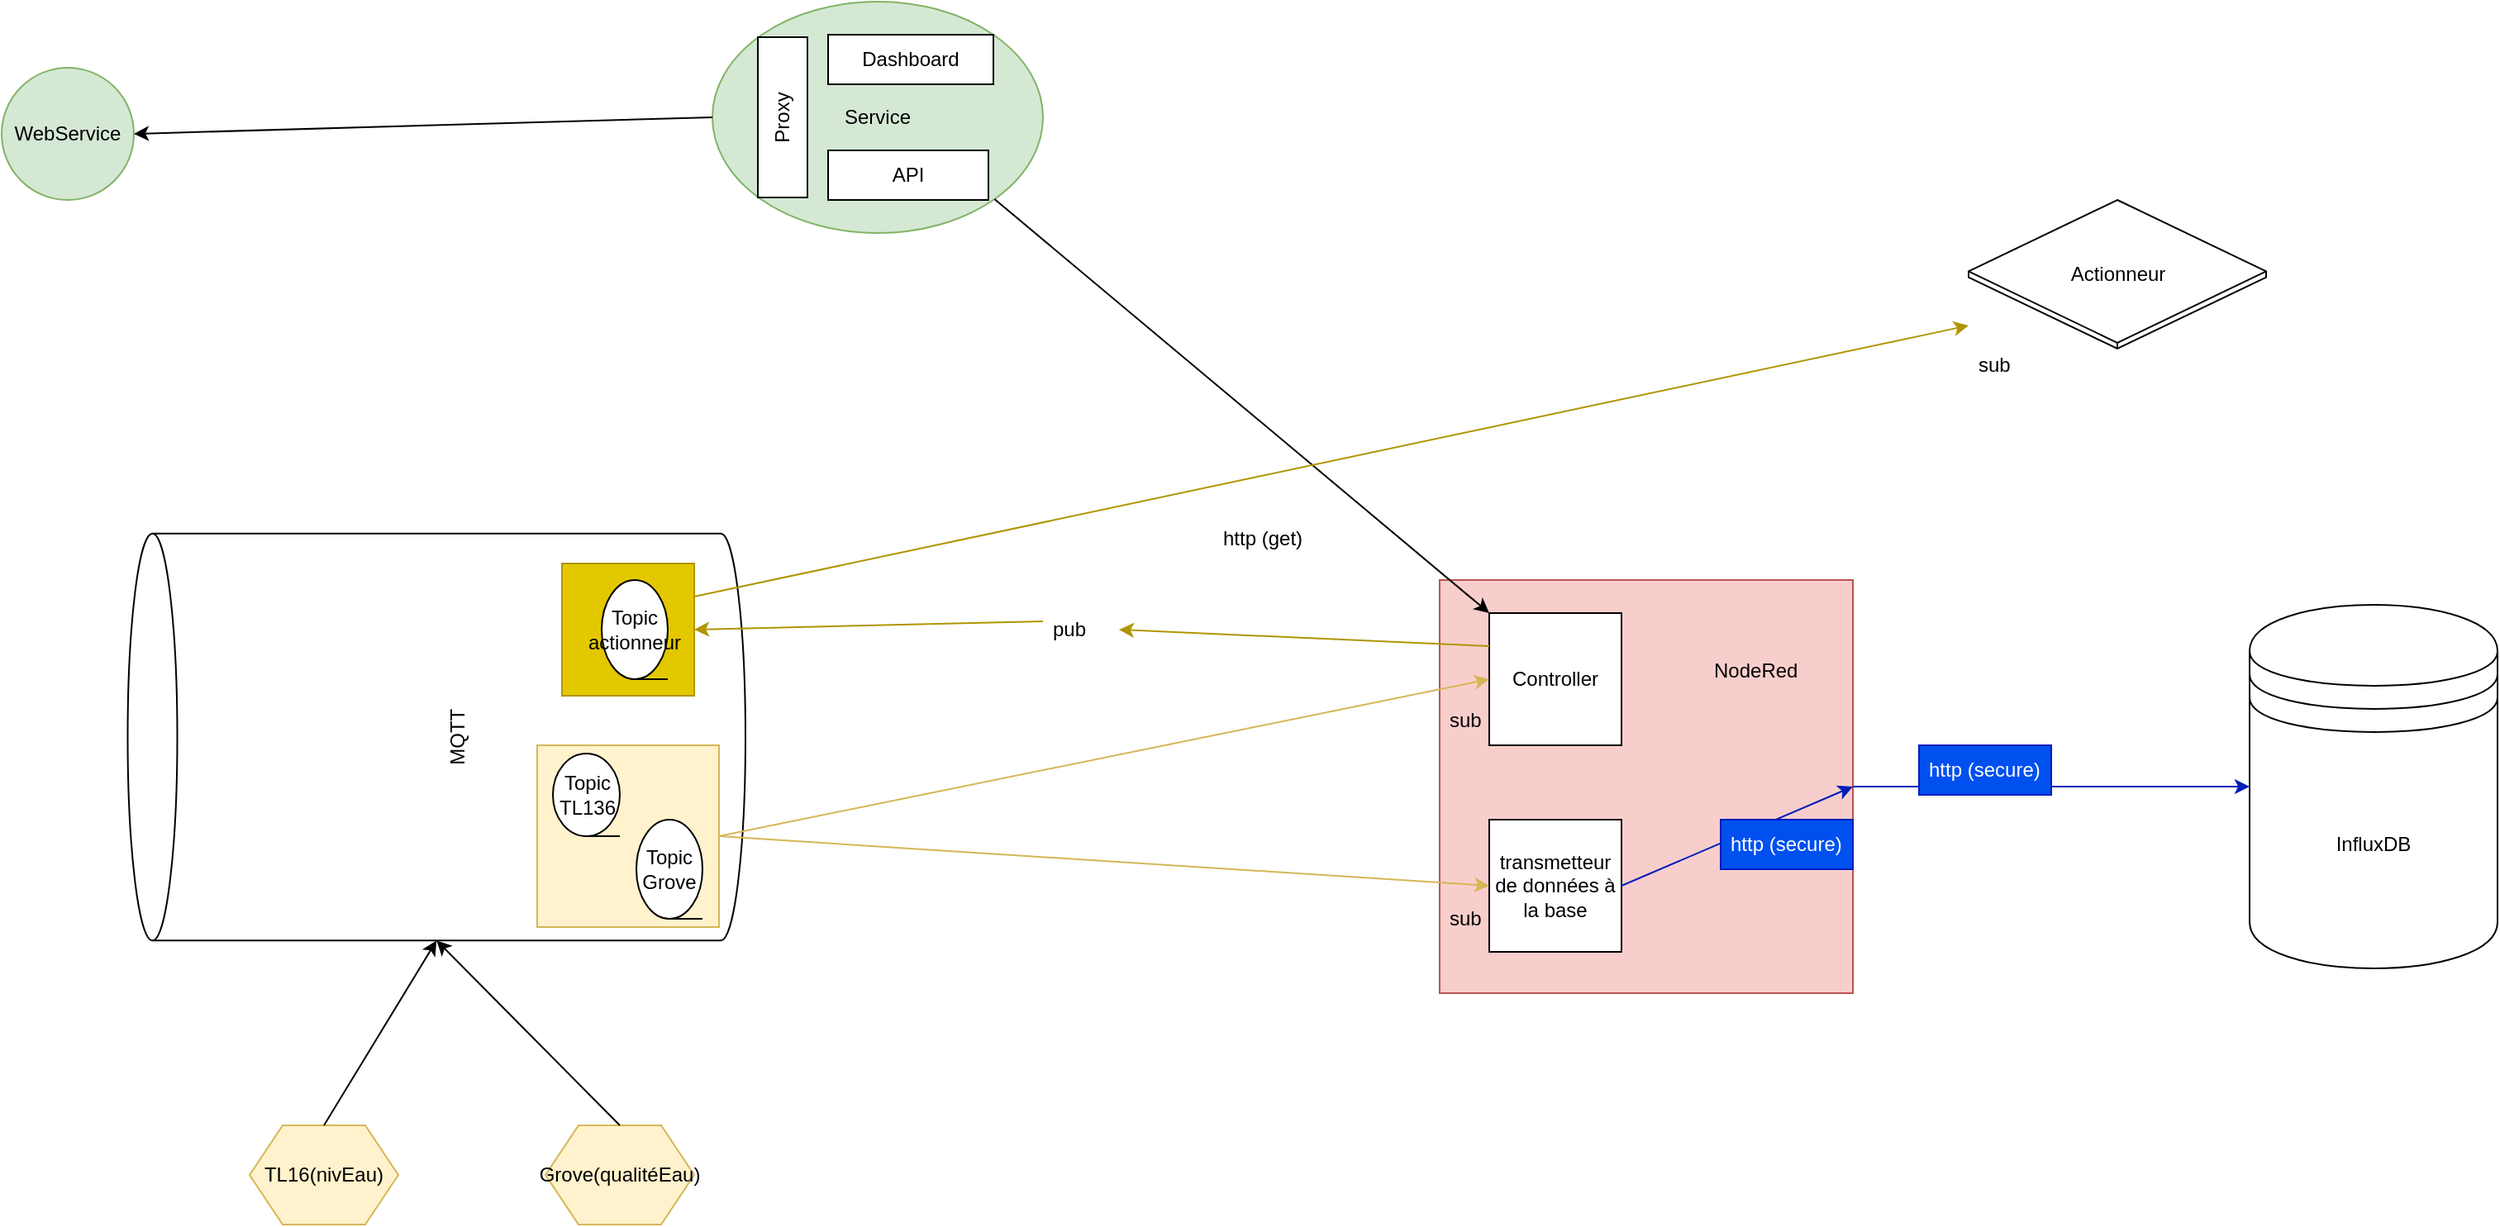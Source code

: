 <mxfile version="21.1.4" type="device">
  <diagram name="Page-1" id="qvNJJwM7Z64eV7ARFQkG">
    <mxGraphModel dx="2261" dy="764" grid="1" gridSize="10" guides="1" tooltips="1" connect="1" arrows="1" fold="1" page="1" pageScale="1" pageWidth="827" pageHeight="1169" math="0" shadow="0">
      <root>
        <mxCell id="0" />
        <mxCell id="1" parent="0" />
        <mxCell id="Oodndunrt_ga-Xx5YJJt-9" value="MQTT" style="shape=cylinder3;whiteSpace=wrap;html=1;boundedLbl=1;backgroundOutline=1;size=15;rotation=-90;" vertex="1" parent="1">
          <mxGeometry x="-180" y="268.13" width="246.25" height="373.75" as="geometry" />
        </mxCell>
        <mxCell id="Oodndunrt_ga-Xx5YJJt-36" value="" style="whiteSpace=wrap;html=1;aspect=fixed;fillColor=#e3c800;fontColor=#000000;strokeColor=#B09500;" vertex="1" parent="1">
          <mxGeometry x="19" y="350" width="80" height="80" as="geometry" />
        </mxCell>
        <mxCell id="Oodndunrt_ga-Xx5YJJt-5" value="" style="whiteSpace=wrap;html=1;aspect=fixed;fillColor=#f8cecc;strokeColor=#b85450;" vertex="1" parent="1">
          <mxGeometry x="550" y="360" width="250" height="250" as="geometry" />
        </mxCell>
        <mxCell id="Oodndunrt_ga-Xx5YJJt-33" value="" style="whiteSpace=wrap;html=1;aspect=fixed;fillColor=#fff2cc;strokeColor=#d6b656;" vertex="1" parent="1">
          <mxGeometry x="4" y="460" width="110" height="110" as="geometry" />
        </mxCell>
        <mxCell id="Oodndunrt_ga-Xx5YJJt-1" value="Service" style="ellipse;whiteSpace=wrap;html=1;fillColor=#d5e8d4;strokeColor=#82b366;" vertex="1" parent="1">
          <mxGeometry x="110" y="10" width="200" height="140" as="geometry" />
        </mxCell>
        <mxCell id="Oodndunrt_ga-Xx5YJJt-2" value="WebService" style="ellipse;whiteSpace=wrap;html=1;aspect=fixed;fillColor=#d5e8d4;strokeColor=#82b366;" vertex="1" parent="1">
          <mxGeometry x="-320" y="50" width="80" height="80" as="geometry" />
        </mxCell>
        <mxCell id="Oodndunrt_ga-Xx5YJJt-6" value="Controller" style="whiteSpace=wrap;html=1;aspect=fixed;" vertex="1" parent="1">
          <mxGeometry x="580" y="380" width="80" height="80" as="geometry" />
        </mxCell>
        <mxCell id="Oodndunrt_ga-Xx5YJJt-7" value="transmetteur de données à la base" style="whiteSpace=wrap;html=1;aspect=fixed;" vertex="1" parent="1">
          <mxGeometry x="580" y="505" width="80" height="80" as="geometry" />
        </mxCell>
        <mxCell id="Oodndunrt_ga-Xx5YJJt-10" value="" style="endArrow=classic;html=1;rounded=0;entryX=0;entryY=0;entryDx=0;entryDy=0;exitX=1;exitY=1;exitDx=0;exitDy=0;" edge="1" parent="1" source="Oodndunrt_ga-Xx5YJJt-1" target="Oodndunrt_ga-Xx5YJJt-6">
          <mxGeometry width="50" height="50" relative="1" as="geometry">
            <mxPoint x="390" y="420" as="sourcePoint" />
            <mxPoint x="440" y="370" as="targetPoint" />
          </mxGeometry>
        </mxCell>
        <mxCell id="Oodndunrt_ga-Xx5YJJt-12" value="" style="endArrow=classic;html=1;rounded=0;entryX=0;entryY=0.5;entryDx=0;entryDy=0;exitX=1;exitY=0.5;exitDx=0;exitDy=0;fillColor=#fff2cc;strokeColor=#d6b656;" edge="1" parent="1" source="Oodndunrt_ga-Xx5YJJt-33" target="Oodndunrt_ga-Xx5YJJt-7">
          <mxGeometry width="50" height="50" relative="1" as="geometry">
            <mxPoint x="390" y="420" as="sourcePoint" />
            <mxPoint x="440" y="370" as="targetPoint" />
          </mxGeometry>
        </mxCell>
        <mxCell id="Oodndunrt_ga-Xx5YJJt-13" value="" style="endArrow=classic;html=1;rounded=0;entryX=0;entryY=0.5;entryDx=0;entryDy=0;exitX=1;exitY=0.5;exitDx=0;exitDy=0;fillColor=#fff2cc;strokeColor=#d6b656;" edge="1" parent="1" source="Oodndunrt_ga-Xx5YJJt-33" target="Oodndunrt_ga-Xx5YJJt-6">
          <mxGeometry width="50" height="50" relative="1" as="geometry">
            <mxPoint x="390" y="420" as="sourcePoint" />
            <mxPoint x="440" y="370" as="targetPoint" />
          </mxGeometry>
        </mxCell>
        <mxCell id="Oodndunrt_ga-Xx5YJJt-14" value="http (get)" style="text;strokeColor=none;fillColor=none;align=left;verticalAlign=middle;spacingLeft=4;spacingRight=4;overflow=hidden;points=[[0,0.5],[1,0.5]];portConstraint=eastwest;rotatable=0;whiteSpace=wrap;html=1;" vertex="1" parent="1">
          <mxGeometry x="412.5" y="320" width="80" height="30" as="geometry" />
        </mxCell>
        <mxCell id="Oodndunrt_ga-Xx5YJJt-16" value="Actionneur" style="html=1;shape=mxgraph.basic.isocube;isoAngle=15;" vertex="1" parent="1">
          <mxGeometry x="870" y="130" width="180" height="90" as="geometry" />
        </mxCell>
        <mxCell id="Oodndunrt_ga-Xx5YJJt-17" value="" style="endArrow=classic;html=1;rounded=0;entryX=0;entryY=0;entryDx=0;entryDy=75.992;entryPerimeter=0;exitX=1;exitY=0.25;exitDx=0;exitDy=0;fillColor=#e3c800;strokeColor=#B09500;" edge="1" parent="1" source="Oodndunrt_ga-Xx5YJJt-36" target="Oodndunrt_ga-Xx5YJJt-16">
          <mxGeometry width="50" height="50" relative="1" as="geometry">
            <mxPoint x="390" y="420" as="sourcePoint" />
            <mxPoint x="440" y="370" as="targetPoint" />
          </mxGeometry>
        </mxCell>
        <mxCell id="Oodndunrt_ga-Xx5YJJt-18" value="NodeRed" style="text;strokeColor=none;fillColor=none;align=left;verticalAlign=middle;spacingLeft=4;spacingRight=4;overflow=hidden;points=[[0,0.5],[1,0.5]];portConstraint=eastwest;rotatable=0;whiteSpace=wrap;html=1;" vertex="1" parent="1">
          <mxGeometry x="710" y="400" width="80" height="30" as="geometry" />
        </mxCell>
        <mxCell id="Oodndunrt_ga-Xx5YJJt-19" value="" style="endArrow=classic;html=1;rounded=0;entryX=1;entryY=0.5;entryDx=0;entryDy=0;exitX=0;exitY=0.5;exitDx=0;exitDy=0;" edge="1" parent="1" source="Oodndunrt_ga-Xx5YJJt-1" target="Oodndunrt_ga-Xx5YJJt-2">
          <mxGeometry width="50" height="50" relative="1" as="geometry">
            <mxPoint x="286" y="300" as="sourcePoint" />
            <mxPoint x="336" y="250" as="targetPoint" />
          </mxGeometry>
        </mxCell>
        <mxCell id="Oodndunrt_ga-Xx5YJJt-21" value="InfluxDB" style="shape=datastore;whiteSpace=wrap;html=1;" vertex="1" parent="1">
          <mxGeometry x="1040" y="375" width="150" height="220" as="geometry" />
        </mxCell>
        <mxCell id="Oodndunrt_ga-Xx5YJJt-24" value="TL16(nivEau)" style="shape=hexagon;perimeter=hexagonPerimeter2;whiteSpace=wrap;html=1;fixedSize=1;fillColor=#fff2cc;strokeColor=#d6b656;" vertex="1" parent="1">
          <mxGeometry x="-170" y="690" width="90" height="60" as="geometry" />
        </mxCell>
        <mxCell id="Oodndunrt_ga-Xx5YJJt-25" value="Grove(qualitéEau)" style="shape=hexagon;perimeter=hexagonPerimeter2;whiteSpace=wrap;html=1;fixedSize=1;fillColor=#fff2cc;strokeColor=#d6b656;" vertex="1" parent="1">
          <mxGeometry x="9" y="690" width="90" height="60" as="geometry" />
        </mxCell>
        <mxCell id="Oodndunrt_ga-Xx5YJJt-28" value="" style="endArrow=classic;html=1;rounded=0;exitX=0.5;exitY=0;exitDx=0;exitDy=0;entryX=0;entryY=0.5;entryDx=0;entryDy=0;entryPerimeter=0;" edge="1" parent="1" source="Oodndunrt_ga-Xx5YJJt-24" target="Oodndunrt_ga-Xx5YJJt-9">
          <mxGeometry width="50" height="50" relative="1" as="geometry">
            <mxPoint x="40" y="592.5" as="sourcePoint" />
            <mxPoint x="90" y="542.5" as="targetPoint" />
          </mxGeometry>
        </mxCell>
        <mxCell id="Oodndunrt_ga-Xx5YJJt-29" value="" style="endArrow=classic;html=1;rounded=0;exitX=0.5;exitY=0;exitDx=0;exitDy=0;entryX=0;entryY=0.5;entryDx=0;entryDy=0;entryPerimeter=0;" edge="1" parent="1" source="Oodndunrt_ga-Xx5YJJt-25" target="Oodndunrt_ga-Xx5YJJt-9">
          <mxGeometry width="50" height="50" relative="1" as="geometry">
            <mxPoint x="40" y="592.5" as="sourcePoint" />
            <mxPoint x="90" y="542.5" as="targetPoint" />
          </mxGeometry>
        </mxCell>
        <mxCell id="Oodndunrt_ga-Xx5YJJt-30" value="Topic TL136" style="shape=tapeData;whiteSpace=wrap;html=1;perimeter=ellipsePerimeter;" vertex="1" parent="1">
          <mxGeometry x="13.5" y="465" width="40.5" height="50" as="geometry" />
        </mxCell>
        <mxCell id="Oodndunrt_ga-Xx5YJJt-31" value="Topic Grove" style="shape=tapeData;whiteSpace=wrap;html=1;perimeter=ellipsePerimeter;" vertex="1" parent="1">
          <mxGeometry x="64" y="505" width="40" height="60" as="geometry" />
        </mxCell>
        <mxCell id="Oodndunrt_ga-Xx5YJJt-32" value="Topic actionneur" style="shape=tapeData;whiteSpace=wrap;html=1;perimeter=ellipsePerimeter;" vertex="1" parent="1">
          <mxGeometry x="43" y="360" width="40" height="60" as="geometry" />
        </mxCell>
        <mxCell id="Oodndunrt_ga-Xx5YJJt-37" value="" style="endArrow=classic;html=1;rounded=0;entryX=1;entryY=0.5;entryDx=0;entryDy=0;exitX=0;exitY=0.25;exitDx=0;exitDy=0;fillColor=#e3c800;strokeColor=#B09500;" edge="1" parent="1" source="Oodndunrt_ga-Xx5YJJt-38" target="Oodndunrt_ga-Xx5YJJt-36">
          <mxGeometry width="50" height="50" relative="1" as="geometry">
            <mxPoint x="390" y="500" as="sourcePoint" />
            <mxPoint x="440" y="450" as="targetPoint" />
          </mxGeometry>
        </mxCell>
        <mxCell id="Oodndunrt_ga-Xx5YJJt-39" value="" style="endArrow=classic;html=1;rounded=0;entryX=1;entryY=0.5;entryDx=0;entryDy=0;exitX=0;exitY=0.25;exitDx=0;exitDy=0;fillColor=#e3c800;strokeColor=#B09500;" edge="1" parent="1" source="Oodndunrt_ga-Xx5YJJt-6" target="Oodndunrt_ga-Xx5YJJt-38">
          <mxGeometry width="50" height="50" relative="1" as="geometry">
            <mxPoint x="580" y="400" as="sourcePoint" />
            <mxPoint x="99" y="390" as="targetPoint" />
          </mxGeometry>
        </mxCell>
        <mxCell id="Oodndunrt_ga-Xx5YJJt-38" value="pub" style="text;strokeColor=none;fillColor=none;align=left;verticalAlign=middle;spacingLeft=4;spacingRight=4;overflow=hidden;points=[[0,0.5],[1,0.5]];portConstraint=eastwest;rotatable=0;whiteSpace=wrap;html=1;" vertex="1" parent="1">
          <mxGeometry x="310" y="380" width="46" height="20" as="geometry" />
        </mxCell>
        <mxCell id="Oodndunrt_ga-Xx5YJJt-40" value="sub" style="text;strokeColor=none;fillColor=none;align=left;verticalAlign=middle;spacingLeft=4;spacingRight=4;overflow=hidden;points=[[0,0.5],[1,0.5]];portConstraint=eastwest;rotatable=0;whiteSpace=wrap;html=1;" vertex="1" parent="1">
          <mxGeometry x="550" y="430" width="80" height="30" as="geometry" />
        </mxCell>
        <mxCell id="Oodndunrt_ga-Xx5YJJt-42" value="sub" style="text;strokeColor=none;fillColor=none;align=left;verticalAlign=middle;spacingLeft=4;spacingRight=4;overflow=hidden;points=[[0,0.5],[1,0.5]];portConstraint=eastwest;rotatable=0;whiteSpace=wrap;html=1;" vertex="1" parent="1">
          <mxGeometry x="550" y="550" width="80" height="30" as="geometry" />
        </mxCell>
        <mxCell id="Oodndunrt_ga-Xx5YJJt-43" value="sub" style="text;strokeColor=none;fillColor=none;align=left;verticalAlign=middle;spacingLeft=4;spacingRight=4;overflow=hidden;points=[[0,0.5],[1,0.5]];portConstraint=eastwest;rotatable=0;whiteSpace=wrap;html=1;" vertex="1" parent="1">
          <mxGeometry x="870" y="215" width="80" height="30" as="geometry" />
        </mxCell>
        <mxCell id="Oodndunrt_ga-Xx5YJJt-44" value="" style="endArrow=classic;html=1;rounded=0;entryX=0;entryY=0.5;entryDx=0;entryDy=0;exitX=1;exitY=0.5;exitDx=0;exitDy=0;fillColor=#0050ef;strokeColor=#001DBC;" edge="1" parent="1" source="Oodndunrt_ga-Xx5YJJt-5" target="Oodndunrt_ga-Xx5YJJt-21">
          <mxGeometry width="50" height="50" relative="1" as="geometry">
            <mxPoint x="860" y="500" as="sourcePoint" />
            <mxPoint x="910" y="450" as="targetPoint" />
          </mxGeometry>
        </mxCell>
        <mxCell id="Oodndunrt_ga-Xx5YJJt-45" value="http (secure)" style="text;strokeColor=#001DBC;fillColor=#0050ef;align=left;verticalAlign=middle;spacingLeft=4;spacingRight=4;overflow=hidden;points=[[0,0.5],[1,0.5]];portConstraint=eastwest;rotatable=0;whiteSpace=wrap;html=1;fontColor=#ffffff;" vertex="1" parent="1">
          <mxGeometry x="840" y="460" width="80" height="30" as="geometry" />
        </mxCell>
        <mxCell id="Oodndunrt_ga-Xx5YJJt-46" value="" style="endArrow=classic;html=1;rounded=0;exitX=1;exitY=0.5;exitDx=0;exitDy=0;entryX=1;entryY=0.5;entryDx=0;entryDy=0;fillColor=#0050ef;strokeColor=#001DBC;" edge="1" parent="1" source="Oodndunrt_ga-Xx5YJJt-7" target="Oodndunrt_ga-Xx5YJJt-5">
          <mxGeometry width="50" height="50" relative="1" as="geometry">
            <mxPoint x="860" y="500" as="sourcePoint" />
            <mxPoint x="910" y="450" as="targetPoint" />
          </mxGeometry>
        </mxCell>
        <mxCell id="Oodndunrt_ga-Xx5YJJt-47" value="http (secure)" style="text;strokeColor=#001DBC;fillColor=#0050ef;align=left;verticalAlign=middle;spacingLeft=4;spacingRight=4;overflow=hidden;points=[[0,0.5],[1,0.5]];portConstraint=eastwest;rotatable=0;whiteSpace=wrap;html=1;fontColor=#ffffff;" vertex="1" parent="1">
          <mxGeometry x="720" y="505" width="80" height="30" as="geometry" />
        </mxCell>
        <mxCell id="Oodndunrt_ga-Xx5YJJt-48" value="Proxy" style="rounded=0;whiteSpace=wrap;html=1;rotation=-90;" vertex="1" parent="1">
          <mxGeometry x="104" y="65" width="97" height="30" as="geometry" />
        </mxCell>
        <mxCell id="Oodndunrt_ga-Xx5YJJt-49" value="Dashboard" style="rounded=0;whiteSpace=wrap;html=1;" vertex="1" parent="1">
          <mxGeometry x="180" y="30" width="100" height="30" as="geometry" />
        </mxCell>
        <mxCell id="Oodndunrt_ga-Xx5YJJt-50" value="API" style="rounded=0;whiteSpace=wrap;html=1;" vertex="1" parent="1">
          <mxGeometry x="180" y="100" width="97" height="30" as="geometry" />
        </mxCell>
      </root>
    </mxGraphModel>
  </diagram>
</mxfile>
